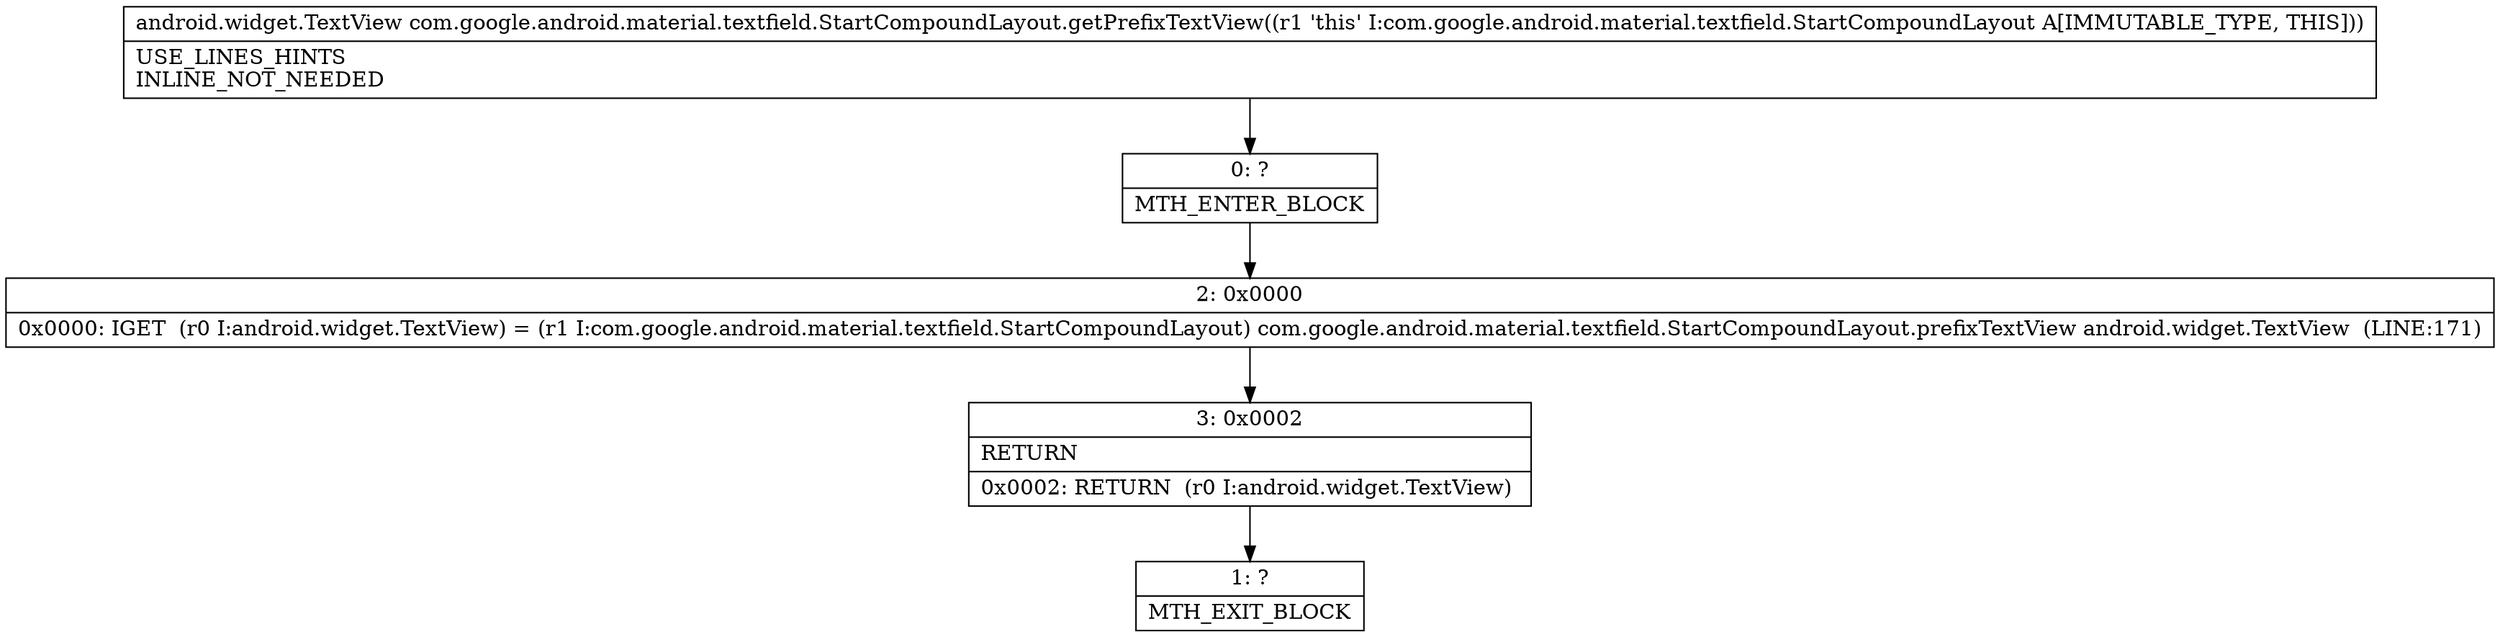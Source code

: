 digraph "CFG forcom.google.android.material.textfield.StartCompoundLayout.getPrefixTextView()Landroid\/widget\/TextView;" {
Node_0 [shape=record,label="{0\:\ ?|MTH_ENTER_BLOCK\l}"];
Node_2 [shape=record,label="{2\:\ 0x0000|0x0000: IGET  (r0 I:android.widget.TextView) = (r1 I:com.google.android.material.textfield.StartCompoundLayout) com.google.android.material.textfield.StartCompoundLayout.prefixTextView android.widget.TextView  (LINE:171)\l}"];
Node_3 [shape=record,label="{3\:\ 0x0002|RETURN\l|0x0002: RETURN  (r0 I:android.widget.TextView) \l}"];
Node_1 [shape=record,label="{1\:\ ?|MTH_EXIT_BLOCK\l}"];
MethodNode[shape=record,label="{android.widget.TextView com.google.android.material.textfield.StartCompoundLayout.getPrefixTextView((r1 'this' I:com.google.android.material.textfield.StartCompoundLayout A[IMMUTABLE_TYPE, THIS]))  | USE_LINES_HINTS\lINLINE_NOT_NEEDED\l}"];
MethodNode -> Node_0;Node_0 -> Node_2;
Node_2 -> Node_3;
Node_3 -> Node_1;
}

